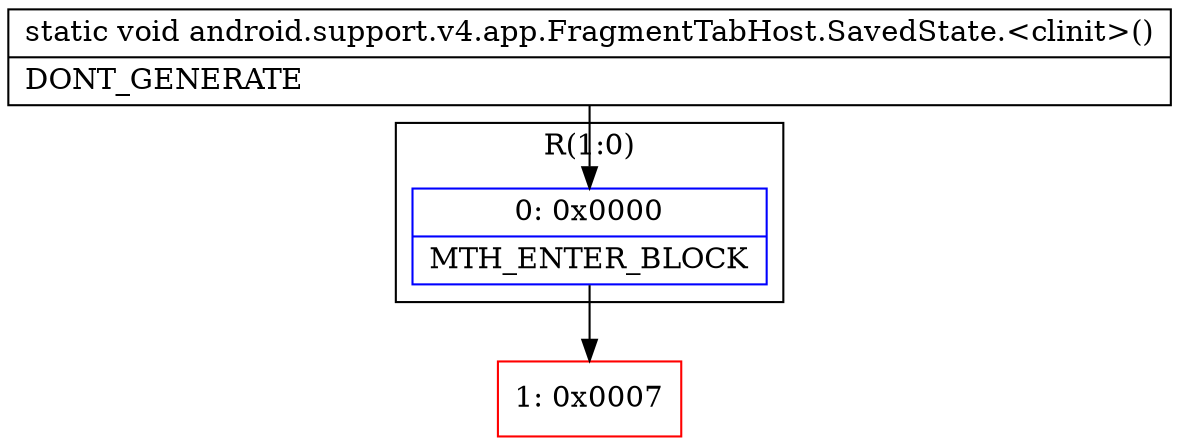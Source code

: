 digraph "CFG forandroid.support.v4.app.FragmentTabHost.SavedState.\<clinit\>()V" {
subgraph cluster_Region_1886676378 {
label = "R(1:0)";
node [shape=record,color=blue];
Node_0 [shape=record,label="{0\:\ 0x0000|MTH_ENTER_BLOCK\l}"];
}
Node_1 [shape=record,color=red,label="{1\:\ 0x0007}"];
MethodNode[shape=record,label="{static void android.support.v4.app.FragmentTabHost.SavedState.\<clinit\>()  | DONT_GENERATE\l}"];
MethodNode -> Node_0;
Node_0 -> Node_1;
}

